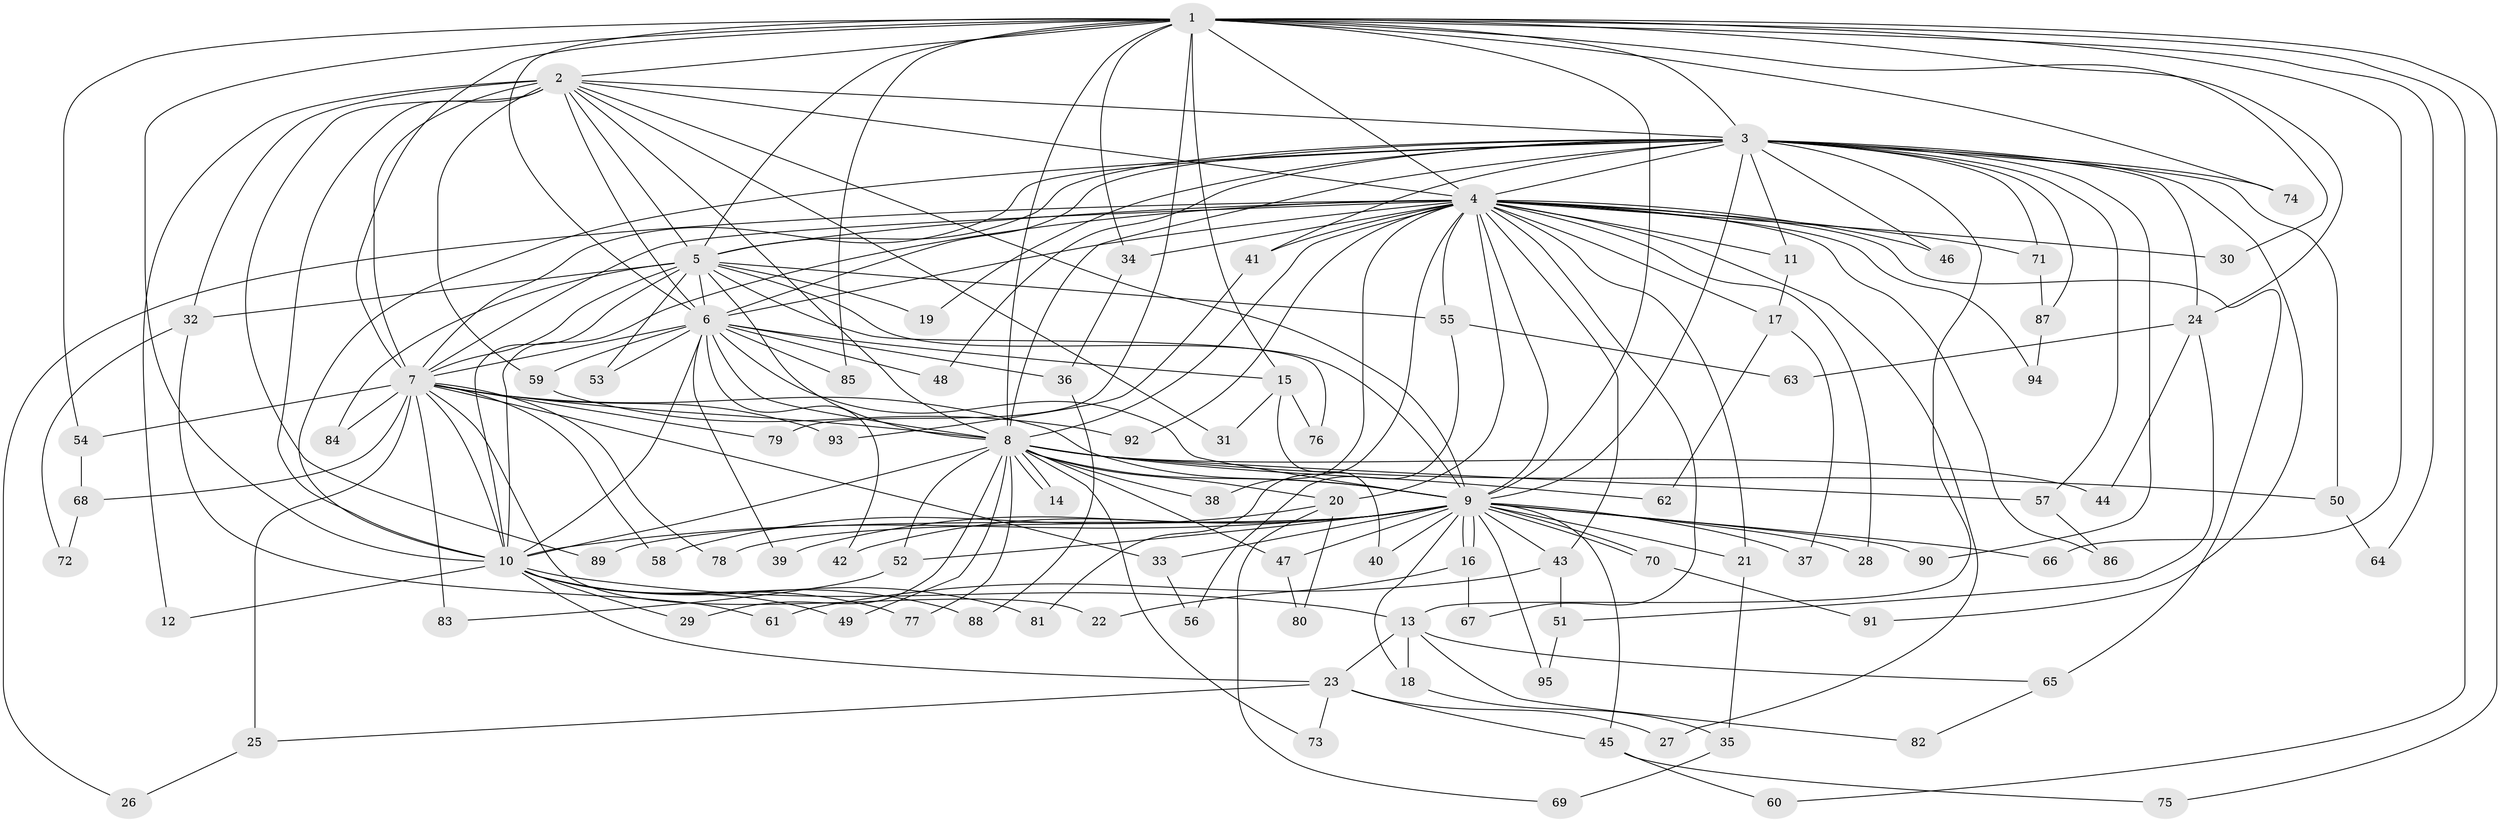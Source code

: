 // coarse degree distribution, {32: 0.013888888888888888, 30: 0.013888888888888888, 18: 0.013888888888888888, 19: 0.013888888888888888, 16: 0.013888888888888888, 20: 0.013888888888888888, 15: 0.013888888888888888, 3: 0.18055555555555555, 2: 0.5694444444444444, 4: 0.08333333333333333, 5: 0.041666666666666664, 1: 0.027777777777777776}
// Generated by graph-tools (version 1.1) at 2025/51/02/27/25 19:51:50]
// undirected, 95 vertices, 215 edges
graph export_dot {
graph [start="1"]
  node [color=gray90,style=filled];
  1;
  2;
  3;
  4;
  5;
  6;
  7;
  8;
  9;
  10;
  11;
  12;
  13;
  14;
  15;
  16;
  17;
  18;
  19;
  20;
  21;
  22;
  23;
  24;
  25;
  26;
  27;
  28;
  29;
  30;
  31;
  32;
  33;
  34;
  35;
  36;
  37;
  38;
  39;
  40;
  41;
  42;
  43;
  44;
  45;
  46;
  47;
  48;
  49;
  50;
  51;
  52;
  53;
  54;
  55;
  56;
  57;
  58;
  59;
  60;
  61;
  62;
  63;
  64;
  65;
  66;
  67;
  68;
  69;
  70;
  71;
  72;
  73;
  74;
  75;
  76;
  77;
  78;
  79;
  80;
  81;
  82;
  83;
  84;
  85;
  86;
  87;
  88;
  89;
  90;
  91;
  92;
  93;
  94;
  95;
  1 -- 2;
  1 -- 3;
  1 -- 4;
  1 -- 5;
  1 -- 6;
  1 -- 7;
  1 -- 8;
  1 -- 9;
  1 -- 10;
  1 -- 15;
  1 -- 24;
  1 -- 30;
  1 -- 34;
  1 -- 54;
  1 -- 60;
  1 -- 64;
  1 -- 66;
  1 -- 74;
  1 -- 75;
  1 -- 79;
  1 -- 85;
  2 -- 3;
  2 -- 4;
  2 -- 5;
  2 -- 6;
  2 -- 7;
  2 -- 8;
  2 -- 9;
  2 -- 10;
  2 -- 12;
  2 -- 31;
  2 -- 32;
  2 -- 59;
  2 -- 89;
  3 -- 4;
  3 -- 5;
  3 -- 6;
  3 -- 7;
  3 -- 8;
  3 -- 9;
  3 -- 10;
  3 -- 11;
  3 -- 13;
  3 -- 19;
  3 -- 24;
  3 -- 41;
  3 -- 46;
  3 -- 48;
  3 -- 50;
  3 -- 57;
  3 -- 71;
  3 -- 74;
  3 -- 87;
  3 -- 90;
  3 -- 91;
  4 -- 5;
  4 -- 6;
  4 -- 7;
  4 -- 8;
  4 -- 9;
  4 -- 10;
  4 -- 11;
  4 -- 17;
  4 -- 20;
  4 -- 21;
  4 -- 26;
  4 -- 27;
  4 -- 28;
  4 -- 30;
  4 -- 34;
  4 -- 38;
  4 -- 41;
  4 -- 43;
  4 -- 46;
  4 -- 55;
  4 -- 65;
  4 -- 67;
  4 -- 71;
  4 -- 81;
  4 -- 86;
  4 -- 92;
  4 -- 94;
  5 -- 6;
  5 -- 7;
  5 -- 8;
  5 -- 9;
  5 -- 10;
  5 -- 19;
  5 -- 32;
  5 -- 53;
  5 -- 55;
  5 -- 76;
  5 -- 84;
  6 -- 7;
  6 -- 8;
  6 -- 9;
  6 -- 10;
  6 -- 15;
  6 -- 36;
  6 -- 39;
  6 -- 42;
  6 -- 48;
  6 -- 53;
  6 -- 59;
  6 -- 85;
  7 -- 8;
  7 -- 9;
  7 -- 10;
  7 -- 22;
  7 -- 25;
  7 -- 33;
  7 -- 54;
  7 -- 58;
  7 -- 68;
  7 -- 78;
  7 -- 79;
  7 -- 83;
  7 -- 84;
  7 -- 93;
  8 -- 9;
  8 -- 10;
  8 -- 14;
  8 -- 14;
  8 -- 20;
  8 -- 29;
  8 -- 38;
  8 -- 44;
  8 -- 47;
  8 -- 49;
  8 -- 50;
  8 -- 52;
  8 -- 57;
  8 -- 62;
  8 -- 73;
  8 -- 77;
  9 -- 10;
  9 -- 16;
  9 -- 16;
  9 -- 18;
  9 -- 21;
  9 -- 28;
  9 -- 33;
  9 -- 37;
  9 -- 39;
  9 -- 40;
  9 -- 42;
  9 -- 43;
  9 -- 45;
  9 -- 47;
  9 -- 52;
  9 -- 66;
  9 -- 70;
  9 -- 70;
  9 -- 78;
  9 -- 89;
  9 -- 90;
  9 -- 95;
  10 -- 12;
  10 -- 13;
  10 -- 23;
  10 -- 29;
  10 -- 49;
  10 -- 77;
  10 -- 81;
  10 -- 88;
  11 -- 17;
  13 -- 18;
  13 -- 23;
  13 -- 65;
  13 -- 82;
  15 -- 31;
  15 -- 40;
  15 -- 76;
  16 -- 22;
  16 -- 67;
  17 -- 37;
  17 -- 62;
  18 -- 35;
  20 -- 58;
  20 -- 69;
  20 -- 80;
  21 -- 35;
  23 -- 25;
  23 -- 27;
  23 -- 45;
  23 -- 73;
  24 -- 44;
  24 -- 51;
  24 -- 63;
  25 -- 26;
  32 -- 61;
  32 -- 72;
  33 -- 56;
  34 -- 36;
  35 -- 69;
  36 -- 88;
  41 -- 93;
  43 -- 51;
  43 -- 61;
  45 -- 60;
  45 -- 75;
  47 -- 80;
  50 -- 64;
  51 -- 95;
  52 -- 83;
  54 -- 68;
  55 -- 56;
  55 -- 63;
  57 -- 86;
  59 -- 92;
  65 -- 82;
  68 -- 72;
  70 -- 91;
  71 -- 87;
  87 -- 94;
}
